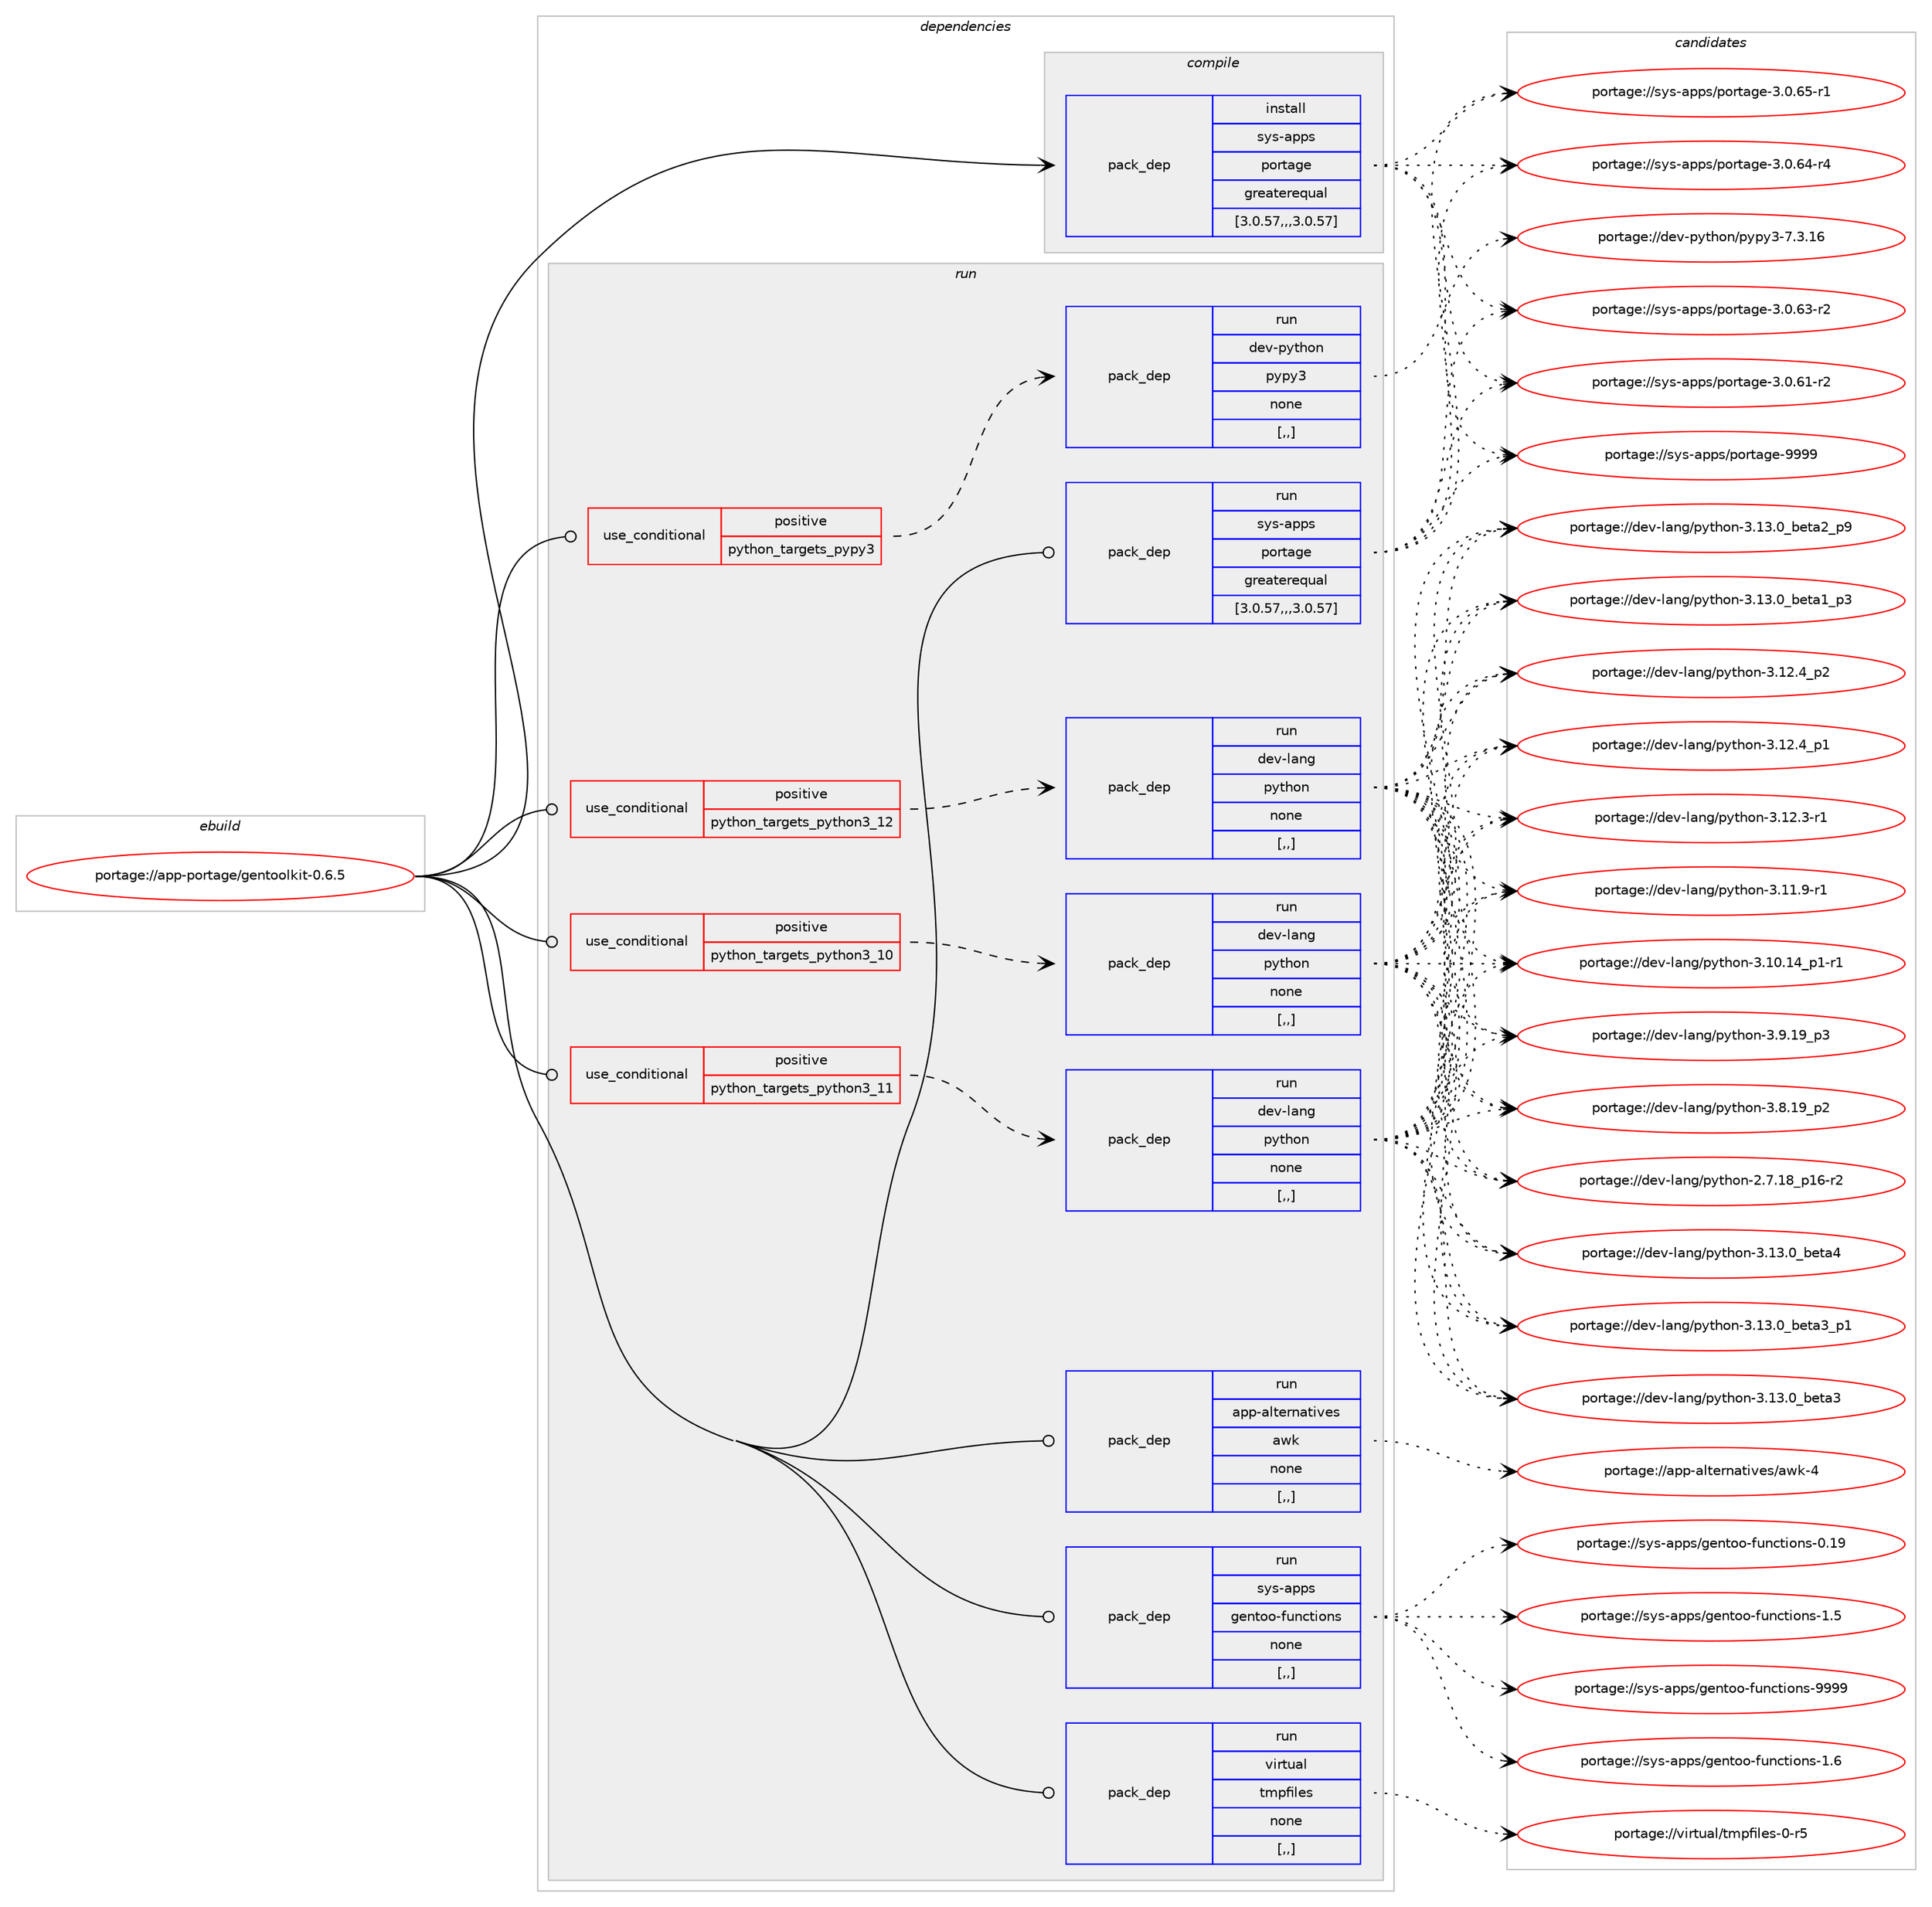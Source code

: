 digraph prolog {

# *************
# Graph options
# *************

newrank=true;
concentrate=true;
compound=true;
graph [rankdir=LR,fontname=Helvetica,fontsize=10,ranksep=1.5];#, ranksep=2.5, nodesep=0.2];
edge  [arrowhead=vee];
node  [fontname=Helvetica,fontsize=10];

# **********
# The ebuild
# **********

subgraph cluster_leftcol {
color=gray;
label=<<i>ebuild</i>>;
id [label="portage://app-portage/gentoolkit-0.6.5", color=red, width=4, href="../app-portage/gentoolkit-0.6.5.svg"];
}

# ****************
# The dependencies
# ****************

subgraph cluster_midcol {
color=gray;
label=<<i>dependencies</i>>;
subgraph cluster_compile {
fillcolor="#eeeeee";
style=filled;
label=<<i>compile</i>>;
subgraph pack36138 {
dependency50735 [label=<<TABLE BORDER="0" CELLBORDER="1" CELLSPACING="0" CELLPADDING="4" WIDTH="220"><TR><TD ROWSPAN="6" CELLPADDING="30">pack_dep</TD></TR><TR><TD WIDTH="110">install</TD></TR><TR><TD>sys-apps</TD></TR><TR><TD>portage</TD></TR><TR><TD>greaterequal</TD></TR><TR><TD>[3.0.57,,,3.0.57]</TD></TR></TABLE>>, shape=none, color=blue];
}
id:e -> dependency50735:w [weight=20,style="solid",arrowhead="vee"];
}
subgraph cluster_compileandrun {
fillcolor="#eeeeee";
style=filled;
label=<<i>compile and run</i>>;
}
subgraph cluster_run {
fillcolor="#eeeeee";
style=filled;
label=<<i>run</i>>;
subgraph cond14131 {
dependency50736 [label=<<TABLE BORDER="0" CELLBORDER="1" CELLSPACING="0" CELLPADDING="4"><TR><TD ROWSPAN="3" CELLPADDING="10">use_conditional</TD></TR><TR><TD>positive</TD></TR><TR><TD>python_targets_pypy3</TD></TR></TABLE>>, shape=none, color=red];
subgraph pack36139 {
dependency50737 [label=<<TABLE BORDER="0" CELLBORDER="1" CELLSPACING="0" CELLPADDING="4" WIDTH="220"><TR><TD ROWSPAN="6" CELLPADDING="30">pack_dep</TD></TR><TR><TD WIDTH="110">run</TD></TR><TR><TD>dev-python</TD></TR><TR><TD>pypy3</TD></TR><TR><TD>none</TD></TR><TR><TD>[,,]</TD></TR></TABLE>>, shape=none, color=blue];
}
dependency50736:e -> dependency50737:w [weight=20,style="dashed",arrowhead="vee"];
}
id:e -> dependency50736:w [weight=20,style="solid",arrowhead="odot"];
subgraph cond14132 {
dependency50738 [label=<<TABLE BORDER="0" CELLBORDER="1" CELLSPACING="0" CELLPADDING="4"><TR><TD ROWSPAN="3" CELLPADDING="10">use_conditional</TD></TR><TR><TD>positive</TD></TR><TR><TD>python_targets_python3_10</TD></TR></TABLE>>, shape=none, color=red];
subgraph pack36140 {
dependency50739 [label=<<TABLE BORDER="0" CELLBORDER="1" CELLSPACING="0" CELLPADDING="4" WIDTH="220"><TR><TD ROWSPAN="6" CELLPADDING="30">pack_dep</TD></TR><TR><TD WIDTH="110">run</TD></TR><TR><TD>dev-lang</TD></TR><TR><TD>python</TD></TR><TR><TD>none</TD></TR><TR><TD>[,,]</TD></TR></TABLE>>, shape=none, color=blue];
}
dependency50738:e -> dependency50739:w [weight=20,style="dashed",arrowhead="vee"];
}
id:e -> dependency50738:w [weight=20,style="solid",arrowhead="odot"];
subgraph cond14133 {
dependency50740 [label=<<TABLE BORDER="0" CELLBORDER="1" CELLSPACING="0" CELLPADDING="4"><TR><TD ROWSPAN="3" CELLPADDING="10">use_conditional</TD></TR><TR><TD>positive</TD></TR><TR><TD>python_targets_python3_11</TD></TR></TABLE>>, shape=none, color=red];
subgraph pack36141 {
dependency50741 [label=<<TABLE BORDER="0" CELLBORDER="1" CELLSPACING="0" CELLPADDING="4" WIDTH="220"><TR><TD ROWSPAN="6" CELLPADDING="30">pack_dep</TD></TR><TR><TD WIDTH="110">run</TD></TR><TR><TD>dev-lang</TD></TR><TR><TD>python</TD></TR><TR><TD>none</TD></TR><TR><TD>[,,]</TD></TR></TABLE>>, shape=none, color=blue];
}
dependency50740:e -> dependency50741:w [weight=20,style="dashed",arrowhead="vee"];
}
id:e -> dependency50740:w [weight=20,style="solid",arrowhead="odot"];
subgraph cond14134 {
dependency50742 [label=<<TABLE BORDER="0" CELLBORDER="1" CELLSPACING="0" CELLPADDING="4"><TR><TD ROWSPAN="3" CELLPADDING="10">use_conditional</TD></TR><TR><TD>positive</TD></TR><TR><TD>python_targets_python3_12</TD></TR></TABLE>>, shape=none, color=red];
subgraph pack36142 {
dependency50743 [label=<<TABLE BORDER="0" CELLBORDER="1" CELLSPACING="0" CELLPADDING="4" WIDTH="220"><TR><TD ROWSPAN="6" CELLPADDING="30">pack_dep</TD></TR><TR><TD WIDTH="110">run</TD></TR><TR><TD>dev-lang</TD></TR><TR><TD>python</TD></TR><TR><TD>none</TD></TR><TR><TD>[,,]</TD></TR></TABLE>>, shape=none, color=blue];
}
dependency50742:e -> dependency50743:w [weight=20,style="dashed",arrowhead="vee"];
}
id:e -> dependency50742:w [weight=20,style="solid",arrowhead="odot"];
subgraph pack36143 {
dependency50744 [label=<<TABLE BORDER="0" CELLBORDER="1" CELLSPACING="0" CELLPADDING="4" WIDTH="220"><TR><TD ROWSPAN="6" CELLPADDING="30">pack_dep</TD></TR><TR><TD WIDTH="110">run</TD></TR><TR><TD>app-alternatives</TD></TR><TR><TD>awk</TD></TR><TR><TD>none</TD></TR><TR><TD>[,,]</TD></TR></TABLE>>, shape=none, color=blue];
}
id:e -> dependency50744:w [weight=20,style="solid",arrowhead="odot"];
subgraph pack36144 {
dependency50745 [label=<<TABLE BORDER="0" CELLBORDER="1" CELLSPACING="0" CELLPADDING="4" WIDTH="220"><TR><TD ROWSPAN="6" CELLPADDING="30">pack_dep</TD></TR><TR><TD WIDTH="110">run</TD></TR><TR><TD>sys-apps</TD></TR><TR><TD>gentoo-functions</TD></TR><TR><TD>none</TD></TR><TR><TD>[,,]</TD></TR></TABLE>>, shape=none, color=blue];
}
id:e -> dependency50745:w [weight=20,style="solid",arrowhead="odot"];
subgraph pack36145 {
dependency50746 [label=<<TABLE BORDER="0" CELLBORDER="1" CELLSPACING="0" CELLPADDING="4" WIDTH="220"><TR><TD ROWSPAN="6" CELLPADDING="30">pack_dep</TD></TR><TR><TD WIDTH="110">run</TD></TR><TR><TD>sys-apps</TD></TR><TR><TD>portage</TD></TR><TR><TD>greaterequal</TD></TR><TR><TD>[3.0.57,,,3.0.57]</TD></TR></TABLE>>, shape=none, color=blue];
}
id:e -> dependency50746:w [weight=20,style="solid",arrowhead="odot"];
subgraph pack36146 {
dependency50747 [label=<<TABLE BORDER="0" CELLBORDER="1" CELLSPACING="0" CELLPADDING="4" WIDTH="220"><TR><TD ROWSPAN="6" CELLPADDING="30">pack_dep</TD></TR><TR><TD WIDTH="110">run</TD></TR><TR><TD>virtual</TD></TR><TR><TD>tmpfiles</TD></TR><TR><TD>none</TD></TR><TR><TD>[,,]</TD></TR></TABLE>>, shape=none, color=blue];
}
id:e -> dependency50747:w [weight=20,style="solid",arrowhead="odot"];
}
}

# **************
# The candidates
# **************

subgraph cluster_choices {
rank=same;
color=gray;
label=<<i>candidates</i>>;

subgraph choice36138 {
color=black;
nodesep=1;
choice115121115459711211211547112111114116971031014557575757 [label="portage://sys-apps/portage-9999", color=red, width=4,href="../sys-apps/portage-9999.svg"];
choice11512111545971121121154711211111411697103101455146484654534511449 [label="portage://sys-apps/portage-3.0.65-r1", color=red, width=4,href="../sys-apps/portage-3.0.65-r1.svg"];
choice11512111545971121121154711211111411697103101455146484654524511452 [label="portage://sys-apps/portage-3.0.64-r4", color=red, width=4,href="../sys-apps/portage-3.0.64-r4.svg"];
choice11512111545971121121154711211111411697103101455146484654514511450 [label="portage://sys-apps/portage-3.0.63-r2", color=red, width=4,href="../sys-apps/portage-3.0.63-r2.svg"];
choice11512111545971121121154711211111411697103101455146484654494511450 [label="portage://sys-apps/portage-3.0.61-r2", color=red, width=4,href="../sys-apps/portage-3.0.61-r2.svg"];
dependency50735:e -> choice115121115459711211211547112111114116971031014557575757:w [style=dotted,weight="100"];
dependency50735:e -> choice11512111545971121121154711211111411697103101455146484654534511449:w [style=dotted,weight="100"];
dependency50735:e -> choice11512111545971121121154711211111411697103101455146484654524511452:w [style=dotted,weight="100"];
dependency50735:e -> choice11512111545971121121154711211111411697103101455146484654514511450:w [style=dotted,weight="100"];
dependency50735:e -> choice11512111545971121121154711211111411697103101455146484654494511450:w [style=dotted,weight="100"];
}
subgraph choice36139 {
color=black;
nodesep=1;
choice10010111845112121116104111110471121211121215145554651464954 [label="portage://dev-python/pypy3-7.3.16", color=red, width=4,href="../dev-python/pypy3-7.3.16.svg"];
dependency50737:e -> choice10010111845112121116104111110471121211121215145554651464954:w [style=dotted,weight="100"];
}
subgraph choice36140 {
color=black;
nodesep=1;
choice1001011184510897110103471121211161041111104551464951464895981011169752 [label="portage://dev-lang/python-3.13.0_beta4", color=red, width=4,href="../dev-lang/python-3.13.0_beta4.svg"];
choice10010111845108971101034711212111610411111045514649514648959810111697519511249 [label="portage://dev-lang/python-3.13.0_beta3_p1", color=red, width=4,href="../dev-lang/python-3.13.0_beta3_p1.svg"];
choice1001011184510897110103471121211161041111104551464951464895981011169751 [label="portage://dev-lang/python-3.13.0_beta3", color=red, width=4,href="../dev-lang/python-3.13.0_beta3.svg"];
choice10010111845108971101034711212111610411111045514649514648959810111697509511257 [label="portage://dev-lang/python-3.13.0_beta2_p9", color=red, width=4,href="../dev-lang/python-3.13.0_beta2_p9.svg"];
choice10010111845108971101034711212111610411111045514649514648959810111697499511251 [label="portage://dev-lang/python-3.13.0_beta1_p3", color=red, width=4,href="../dev-lang/python-3.13.0_beta1_p3.svg"];
choice100101118451089711010347112121116104111110455146495046529511250 [label="portage://dev-lang/python-3.12.4_p2", color=red, width=4,href="../dev-lang/python-3.12.4_p2.svg"];
choice100101118451089711010347112121116104111110455146495046529511249 [label="portage://dev-lang/python-3.12.4_p1", color=red, width=4,href="../dev-lang/python-3.12.4_p1.svg"];
choice100101118451089711010347112121116104111110455146495046514511449 [label="portage://dev-lang/python-3.12.3-r1", color=red, width=4,href="../dev-lang/python-3.12.3-r1.svg"];
choice100101118451089711010347112121116104111110455146494946574511449 [label="portage://dev-lang/python-3.11.9-r1", color=red, width=4,href="../dev-lang/python-3.11.9-r1.svg"];
choice100101118451089711010347112121116104111110455146494846495295112494511449 [label="portage://dev-lang/python-3.10.14_p1-r1", color=red, width=4,href="../dev-lang/python-3.10.14_p1-r1.svg"];
choice100101118451089711010347112121116104111110455146574649579511251 [label="portage://dev-lang/python-3.9.19_p3", color=red, width=4,href="../dev-lang/python-3.9.19_p3.svg"];
choice100101118451089711010347112121116104111110455146564649579511250 [label="portage://dev-lang/python-3.8.19_p2", color=red, width=4,href="../dev-lang/python-3.8.19_p2.svg"];
choice100101118451089711010347112121116104111110455046554649569511249544511450 [label="portage://dev-lang/python-2.7.18_p16-r2", color=red, width=4,href="../dev-lang/python-2.7.18_p16-r2.svg"];
dependency50739:e -> choice1001011184510897110103471121211161041111104551464951464895981011169752:w [style=dotted,weight="100"];
dependency50739:e -> choice10010111845108971101034711212111610411111045514649514648959810111697519511249:w [style=dotted,weight="100"];
dependency50739:e -> choice1001011184510897110103471121211161041111104551464951464895981011169751:w [style=dotted,weight="100"];
dependency50739:e -> choice10010111845108971101034711212111610411111045514649514648959810111697509511257:w [style=dotted,weight="100"];
dependency50739:e -> choice10010111845108971101034711212111610411111045514649514648959810111697499511251:w [style=dotted,weight="100"];
dependency50739:e -> choice100101118451089711010347112121116104111110455146495046529511250:w [style=dotted,weight="100"];
dependency50739:e -> choice100101118451089711010347112121116104111110455146495046529511249:w [style=dotted,weight="100"];
dependency50739:e -> choice100101118451089711010347112121116104111110455146495046514511449:w [style=dotted,weight="100"];
dependency50739:e -> choice100101118451089711010347112121116104111110455146494946574511449:w [style=dotted,weight="100"];
dependency50739:e -> choice100101118451089711010347112121116104111110455146494846495295112494511449:w [style=dotted,weight="100"];
dependency50739:e -> choice100101118451089711010347112121116104111110455146574649579511251:w [style=dotted,weight="100"];
dependency50739:e -> choice100101118451089711010347112121116104111110455146564649579511250:w [style=dotted,weight="100"];
dependency50739:e -> choice100101118451089711010347112121116104111110455046554649569511249544511450:w [style=dotted,weight="100"];
}
subgraph choice36141 {
color=black;
nodesep=1;
choice1001011184510897110103471121211161041111104551464951464895981011169752 [label="portage://dev-lang/python-3.13.0_beta4", color=red, width=4,href="../dev-lang/python-3.13.0_beta4.svg"];
choice10010111845108971101034711212111610411111045514649514648959810111697519511249 [label="portage://dev-lang/python-3.13.0_beta3_p1", color=red, width=4,href="../dev-lang/python-3.13.0_beta3_p1.svg"];
choice1001011184510897110103471121211161041111104551464951464895981011169751 [label="portage://dev-lang/python-3.13.0_beta3", color=red, width=4,href="../dev-lang/python-3.13.0_beta3.svg"];
choice10010111845108971101034711212111610411111045514649514648959810111697509511257 [label="portage://dev-lang/python-3.13.0_beta2_p9", color=red, width=4,href="../dev-lang/python-3.13.0_beta2_p9.svg"];
choice10010111845108971101034711212111610411111045514649514648959810111697499511251 [label="portage://dev-lang/python-3.13.0_beta1_p3", color=red, width=4,href="../dev-lang/python-3.13.0_beta1_p3.svg"];
choice100101118451089711010347112121116104111110455146495046529511250 [label="portage://dev-lang/python-3.12.4_p2", color=red, width=4,href="../dev-lang/python-3.12.4_p2.svg"];
choice100101118451089711010347112121116104111110455146495046529511249 [label="portage://dev-lang/python-3.12.4_p1", color=red, width=4,href="../dev-lang/python-3.12.4_p1.svg"];
choice100101118451089711010347112121116104111110455146495046514511449 [label="portage://dev-lang/python-3.12.3-r1", color=red, width=4,href="../dev-lang/python-3.12.3-r1.svg"];
choice100101118451089711010347112121116104111110455146494946574511449 [label="portage://dev-lang/python-3.11.9-r1", color=red, width=4,href="../dev-lang/python-3.11.9-r1.svg"];
choice100101118451089711010347112121116104111110455146494846495295112494511449 [label="portage://dev-lang/python-3.10.14_p1-r1", color=red, width=4,href="../dev-lang/python-3.10.14_p1-r1.svg"];
choice100101118451089711010347112121116104111110455146574649579511251 [label="portage://dev-lang/python-3.9.19_p3", color=red, width=4,href="../dev-lang/python-3.9.19_p3.svg"];
choice100101118451089711010347112121116104111110455146564649579511250 [label="portage://dev-lang/python-3.8.19_p2", color=red, width=4,href="../dev-lang/python-3.8.19_p2.svg"];
choice100101118451089711010347112121116104111110455046554649569511249544511450 [label="portage://dev-lang/python-2.7.18_p16-r2", color=red, width=4,href="../dev-lang/python-2.7.18_p16-r2.svg"];
dependency50741:e -> choice1001011184510897110103471121211161041111104551464951464895981011169752:w [style=dotted,weight="100"];
dependency50741:e -> choice10010111845108971101034711212111610411111045514649514648959810111697519511249:w [style=dotted,weight="100"];
dependency50741:e -> choice1001011184510897110103471121211161041111104551464951464895981011169751:w [style=dotted,weight="100"];
dependency50741:e -> choice10010111845108971101034711212111610411111045514649514648959810111697509511257:w [style=dotted,weight="100"];
dependency50741:e -> choice10010111845108971101034711212111610411111045514649514648959810111697499511251:w [style=dotted,weight="100"];
dependency50741:e -> choice100101118451089711010347112121116104111110455146495046529511250:w [style=dotted,weight="100"];
dependency50741:e -> choice100101118451089711010347112121116104111110455146495046529511249:w [style=dotted,weight="100"];
dependency50741:e -> choice100101118451089711010347112121116104111110455146495046514511449:w [style=dotted,weight="100"];
dependency50741:e -> choice100101118451089711010347112121116104111110455146494946574511449:w [style=dotted,weight="100"];
dependency50741:e -> choice100101118451089711010347112121116104111110455146494846495295112494511449:w [style=dotted,weight="100"];
dependency50741:e -> choice100101118451089711010347112121116104111110455146574649579511251:w [style=dotted,weight="100"];
dependency50741:e -> choice100101118451089711010347112121116104111110455146564649579511250:w [style=dotted,weight="100"];
dependency50741:e -> choice100101118451089711010347112121116104111110455046554649569511249544511450:w [style=dotted,weight="100"];
}
subgraph choice36142 {
color=black;
nodesep=1;
choice1001011184510897110103471121211161041111104551464951464895981011169752 [label="portage://dev-lang/python-3.13.0_beta4", color=red, width=4,href="../dev-lang/python-3.13.0_beta4.svg"];
choice10010111845108971101034711212111610411111045514649514648959810111697519511249 [label="portage://dev-lang/python-3.13.0_beta3_p1", color=red, width=4,href="../dev-lang/python-3.13.0_beta3_p1.svg"];
choice1001011184510897110103471121211161041111104551464951464895981011169751 [label="portage://dev-lang/python-3.13.0_beta3", color=red, width=4,href="../dev-lang/python-3.13.0_beta3.svg"];
choice10010111845108971101034711212111610411111045514649514648959810111697509511257 [label="portage://dev-lang/python-3.13.0_beta2_p9", color=red, width=4,href="../dev-lang/python-3.13.0_beta2_p9.svg"];
choice10010111845108971101034711212111610411111045514649514648959810111697499511251 [label="portage://dev-lang/python-3.13.0_beta1_p3", color=red, width=4,href="../dev-lang/python-3.13.0_beta1_p3.svg"];
choice100101118451089711010347112121116104111110455146495046529511250 [label="portage://dev-lang/python-3.12.4_p2", color=red, width=4,href="../dev-lang/python-3.12.4_p2.svg"];
choice100101118451089711010347112121116104111110455146495046529511249 [label="portage://dev-lang/python-3.12.4_p1", color=red, width=4,href="../dev-lang/python-3.12.4_p1.svg"];
choice100101118451089711010347112121116104111110455146495046514511449 [label="portage://dev-lang/python-3.12.3-r1", color=red, width=4,href="../dev-lang/python-3.12.3-r1.svg"];
choice100101118451089711010347112121116104111110455146494946574511449 [label="portage://dev-lang/python-3.11.9-r1", color=red, width=4,href="../dev-lang/python-3.11.9-r1.svg"];
choice100101118451089711010347112121116104111110455146494846495295112494511449 [label="portage://dev-lang/python-3.10.14_p1-r1", color=red, width=4,href="../dev-lang/python-3.10.14_p1-r1.svg"];
choice100101118451089711010347112121116104111110455146574649579511251 [label="portage://dev-lang/python-3.9.19_p3", color=red, width=4,href="../dev-lang/python-3.9.19_p3.svg"];
choice100101118451089711010347112121116104111110455146564649579511250 [label="portage://dev-lang/python-3.8.19_p2", color=red, width=4,href="../dev-lang/python-3.8.19_p2.svg"];
choice100101118451089711010347112121116104111110455046554649569511249544511450 [label="portage://dev-lang/python-2.7.18_p16-r2", color=red, width=4,href="../dev-lang/python-2.7.18_p16-r2.svg"];
dependency50743:e -> choice1001011184510897110103471121211161041111104551464951464895981011169752:w [style=dotted,weight="100"];
dependency50743:e -> choice10010111845108971101034711212111610411111045514649514648959810111697519511249:w [style=dotted,weight="100"];
dependency50743:e -> choice1001011184510897110103471121211161041111104551464951464895981011169751:w [style=dotted,weight="100"];
dependency50743:e -> choice10010111845108971101034711212111610411111045514649514648959810111697509511257:w [style=dotted,weight="100"];
dependency50743:e -> choice10010111845108971101034711212111610411111045514649514648959810111697499511251:w [style=dotted,weight="100"];
dependency50743:e -> choice100101118451089711010347112121116104111110455146495046529511250:w [style=dotted,weight="100"];
dependency50743:e -> choice100101118451089711010347112121116104111110455146495046529511249:w [style=dotted,weight="100"];
dependency50743:e -> choice100101118451089711010347112121116104111110455146495046514511449:w [style=dotted,weight="100"];
dependency50743:e -> choice100101118451089711010347112121116104111110455146494946574511449:w [style=dotted,weight="100"];
dependency50743:e -> choice100101118451089711010347112121116104111110455146494846495295112494511449:w [style=dotted,weight="100"];
dependency50743:e -> choice100101118451089711010347112121116104111110455146574649579511251:w [style=dotted,weight="100"];
dependency50743:e -> choice100101118451089711010347112121116104111110455146564649579511250:w [style=dotted,weight="100"];
dependency50743:e -> choice100101118451089711010347112121116104111110455046554649569511249544511450:w [style=dotted,weight="100"];
}
subgraph choice36143 {
color=black;
nodesep=1;
choice9711211245971081161011141109711610511810111547971191074552 [label="portage://app-alternatives/awk-4", color=red, width=4,href="../app-alternatives/awk-4.svg"];
dependency50744:e -> choice9711211245971081161011141109711610511810111547971191074552:w [style=dotted,weight="100"];
}
subgraph choice36144 {
color=black;
nodesep=1;
choice11512111545971121121154710310111011611111145102117110991161051111101154557575757 [label="portage://sys-apps/gentoo-functions-9999", color=red, width=4,href="../sys-apps/gentoo-functions-9999.svg"];
choice115121115459711211211547103101110116111111451021171109911610511111011545494654 [label="portage://sys-apps/gentoo-functions-1.6", color=red, width=4,href="../sys-apps/gentoo-functions-1.6.svg"];
choice115121115459711211211547103101110116111111451021171109911610511111011545494653 [label="portage://sys-apps/gentoo-functions-1.5", color=red, width=4,href="../sys-apps/gentoo-functions-1.5.svg"];
choice11512111545971121121154710310111011611111145102117110991161051111101154548464957 [label="portage://sys-apps/gentoo-functions-0.19", color=red, width=4,href="../sys-apps/gentoo-functions-0.19.svg"];
dependency50745:e -> choice11512111545971121121154710310111011611111145102117110991161051111101154557575757:w [style=dotted,weight="100"];
dependency50745:e -> choice115121115459711211211547103101110116111111451021171109911610511111011545494654:w [style=dotted,weight="100"];
dependency50745:e -> choice115121115459711211211547103101110116111111451021171109911610511111011545494653:w [style=dotted,weight="100"];
dependency50745:e -> choice11512111545971121121154710310111011611111145102117110991161051111101154548464957:w [style=dotted,weight="100"];
}
subgraph choice36145 {
color=black;
nodesep=1;
choice115121115459711211211547112111114116971031014557575757 [label="portage://sys-apps/portage-9999", color=red, width=4,href="../sys-apps/portage-9999.svg"];
choice11512111545971121121154711211111411697103101455146484654534511449 [label="portage://sys-apps/portage-3.0.65-r1", color=red, width=4,href="../sys-apps/portage-3.0.65-r1.svg"];
choice11512111545971121121154711211111411697103101455146484654524511452 [label="portage://sys-apps/portage-3.0.64-r4", color=red, width=4,href="../sys-apps/portage-3.0.64-r4.svg"];
choice11512111545971121121154711211111411697103101455146484654514511450 [label="portage://sys-apps/portage-3.0.63-r2", color=red, width=4,href="../sys-apps/portage-3.0.63-r2.svg"];
choice11512111545971121121154711211111411697103101455146484654494511450 [label="portage://sys-apps/portage-3.0.61-r2", color=red, width=4,href="../sys-apps/portage-3.0.61-r2.svg"];
dependency50746:e -> choice115121115459711211211547112111114116971031014557575757:w [style=dotted,weight="100"];
dependency50746:e -> choice11512111545971121121154711211111411697103101455146484654534511449:w [style=dotted,weight="100"];
dependency50746:e -> choice11512111545971121121154711211111411697103101455146484654524511452:w [style=dotted,weight="100"];
dependency50746:e -> choice11512111545971121121154711211111411697103101455146484654514511450:w [style=dotted,weight="100"];
dependency50746:e -> choice11512111545971121121154711211111411697103101455146484654494511450:w [style=dotted,weight="100"];
}
subgraph choice36146 {
color=black;
nodesep=1;
choice118105114116117971084711610911210210510810111545484511453 [label="portage://virtual/tmpfiles-0-r5", color=red, width=4,href="../virtual/tmpfiles-0-r5.svg"];
dependency50747:e -> choice118105114116117971084711610911210210510810111545484511453:w [style=dotted,weight="100"];
}
}

}
